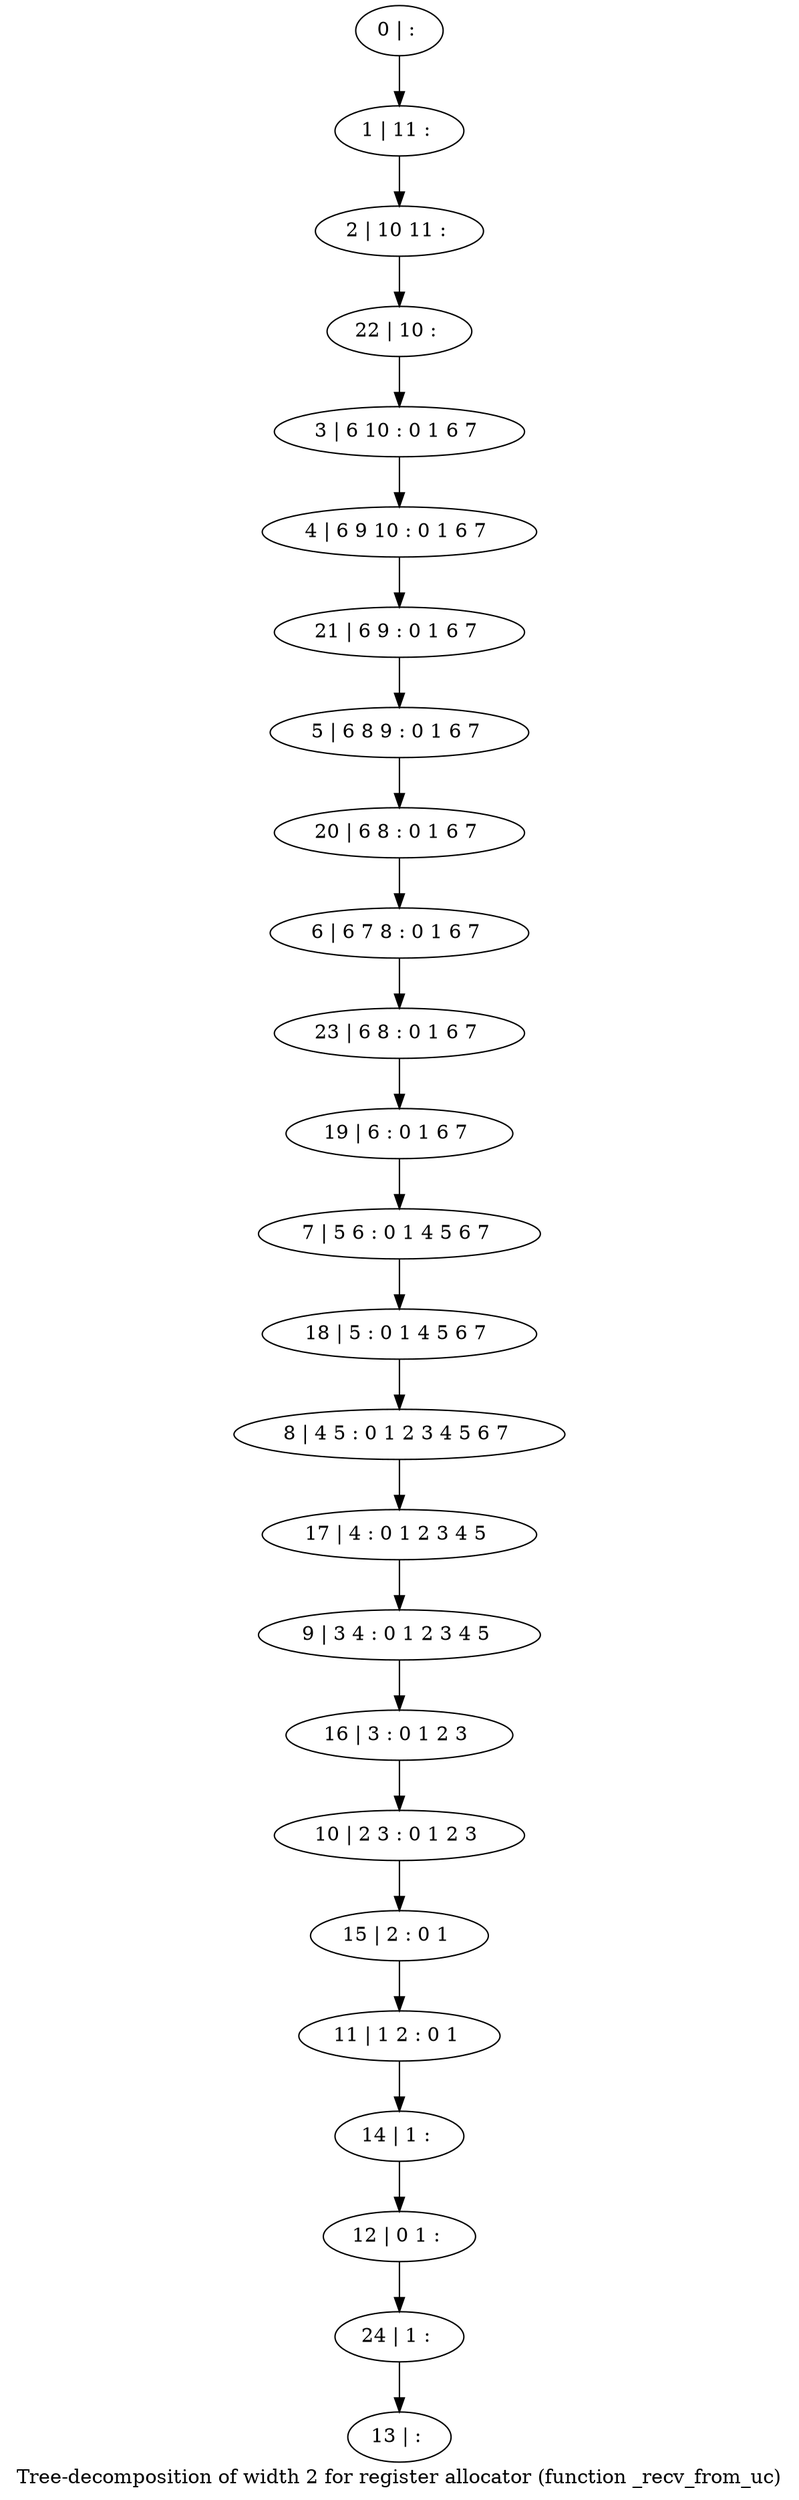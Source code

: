 digraph G {
graph [label="Tree-decomposition of width 2 for register allocator (function _recv_from_uc)"]
0[label="0 | : "];
1[label="1 | 11 : "];
2[label="2 | 10 11 : "];
3[label="3 | 6 10 : 0 1 6 7 "];
4[label="4 | 6 9 10 : 0 1 6 7 "];
5[label="5 | 6 8 9 : 0 1 6 7 "];
6[label="6 | 6 7 8 : 0 1 6 7 "];
7[label="7 | 5 6 : 0 1 4 5 6 7 "];
8[label="8 | 4 5 : 0 1 2 3 4 5 6 7 "];
9[label="9 | 3 4 : 0 1 2 3 4 5 "];
10[label="10 | 2 3 : 0 1 2 3 "];
11[label="11 | 1 2 : 0 1 "];
12[label="12 | 0 1 : "];
13[label="13 | : "];
14[label="14 | 1 : "];
15[label="15 | 2 : 0 1 "];
16[label="16 | 3 : 0 1 2 3 "];
17[label="17 | 4 : 0 1 2 3 4 5 "];
18[label="18 | 5 : 0 1 4 5 6 7 "];
19[label="19 | 6 : 0 1 6 7 "];
20[label="20 | 6 8 : 0 1 6 7 "];
21[label="21 | 6 9 : 0 1 6 7 "];
22[label="22 | 10 : "];
23[label="23 | 6 8 : 0 1 6 7 "];
24[label="24 | 1 : "];
0->1 ;
1->2 ;
3->4 ;
14->12 ;
11->14 ;
15->11 ;
10->15 ;
16->10 ;
9->16 ;
17->9 ;
8->17 ;
18->8 ;
7->18 ;
19->7 ;
20->6 ;
5->20 ;
21->5 ;
4->21 ;
22->3 ;
2->22 ;
23->19 ;
6->23 ;
24->13 ;
12->24 ;
}
